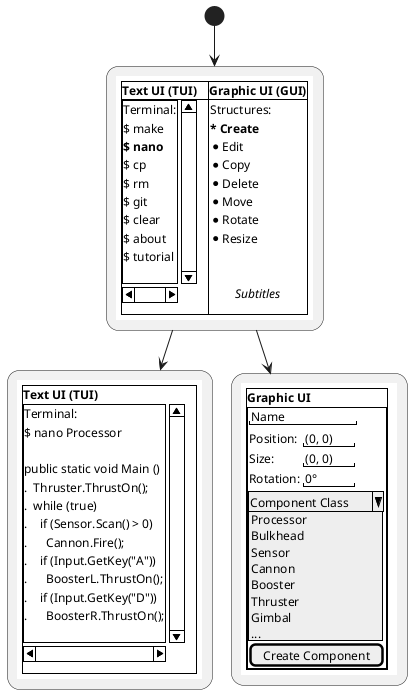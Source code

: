 @startuml
!unquoted procedure SALT($x)
"{{
salt
%invoke_procedure("_"+$x)
}}" as $x
!endprocedure

!procedure _choose()
{+
<b>an example
choose one option
()one
()two
[ok]
}
!endprocedure

!procedure _wait()
{#
<b>Text UI (TUI) | <b>Graphic UI (GUI)
{S
Terminal:
$ make
<b>$ nano
$ cp
$ rm
$ git
$ clear
$ about
$ tutorial
.
} | {
Structures:
<b>* Create
* Edit 
* Copy
* Delete
* Move
* Rotate
* Resize
.
.
<i>\tSubtitles
}
}
!endprocedure

!procedure _success()
{+
<b>Text UI (TUI)
{S
Terminal:
$ nano Processor
.
public static void Main ()
.  Thruster.ThrustOn();
.  while (true)
.    if (Sensor.Scan() > 0) 
.      Cannon.Fire();
.    if (Input.GetKey("A"))
.      BoosterL.ThrustOn();
.    if (Input.GetKey("D"))
.      BoosterR.ThrustOn();
.
}
}
!endprocedure

!procedure _error()
{+
<b>Graphic UI
{+
"Name         "
{ Position: | "(0, 0)"
Size: | "(0, 0)"
Rotation: | "0°    "
}
^Component Class^ Processor^ Bulkhead^ Sensor^ Cannon^ Booster^ Thruster^ Gimbal^ ...^   
.
.
.
.
.
.
.
[Create Component]
}
}
!endprocedure

(*) --> SALT(wait)
wait -down-> SALT(success)
wait -down-> SALT(error)
@enduml